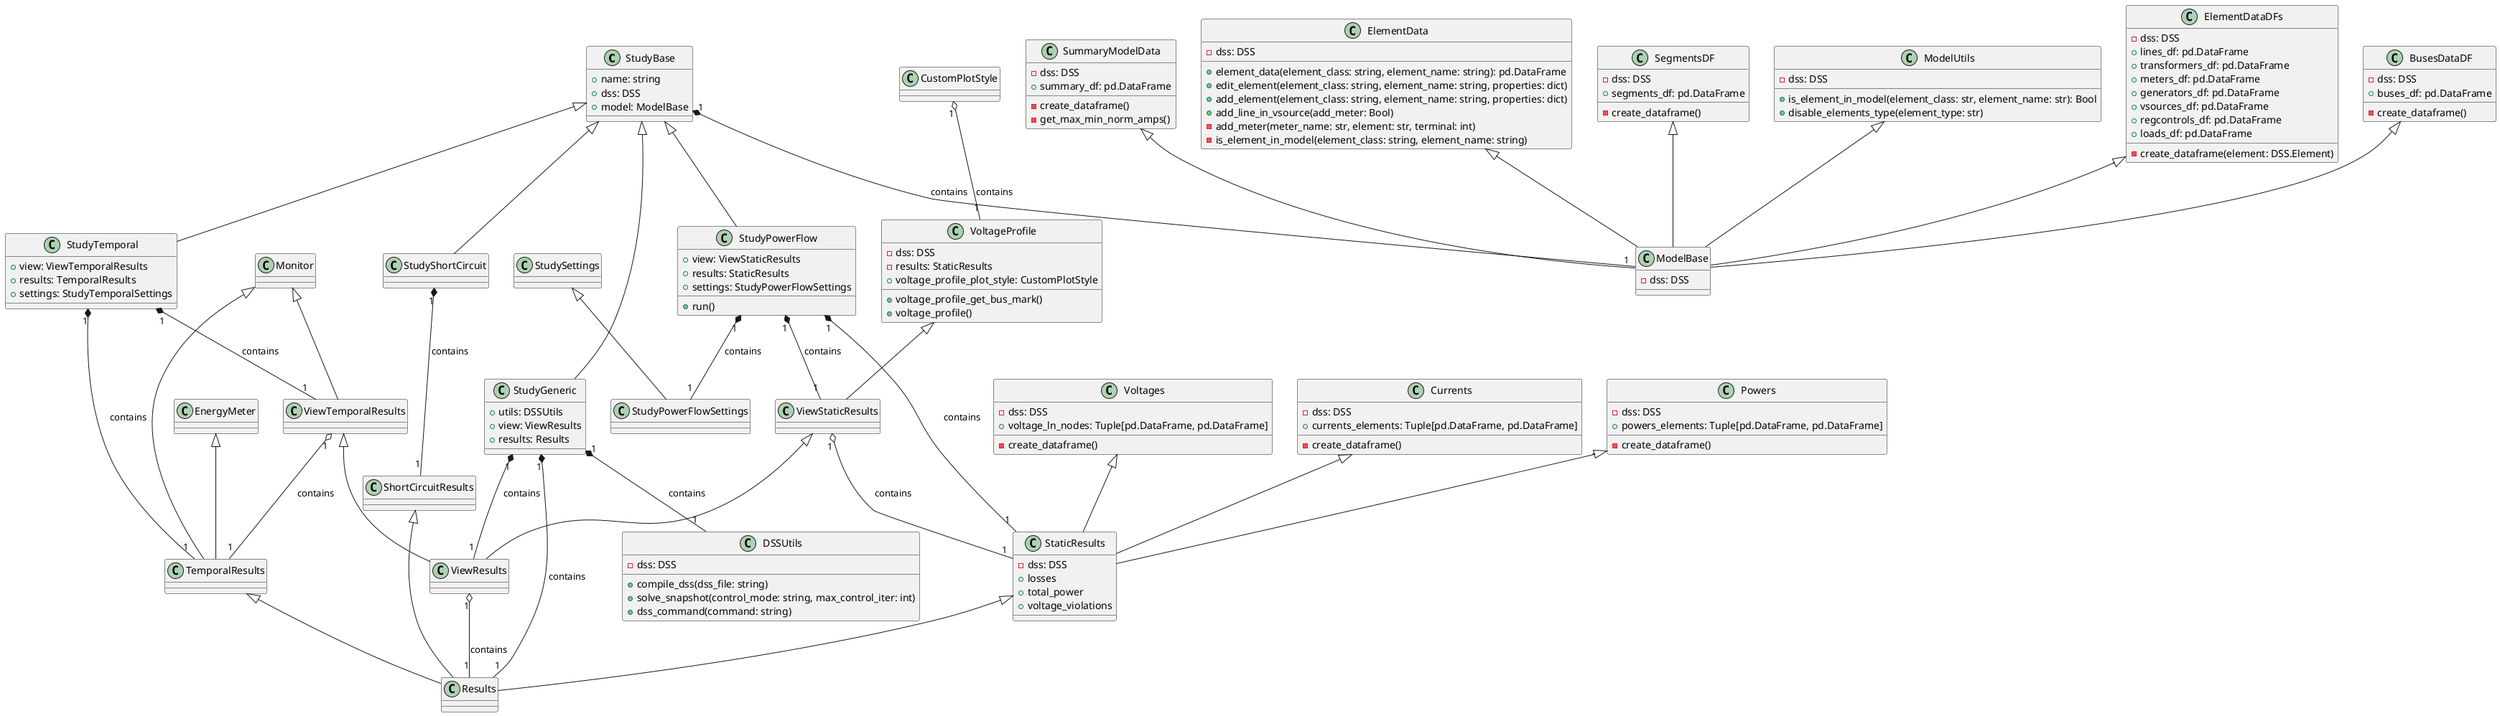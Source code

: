 @startuml
'https://plantuml.com/class-diagram

StudyBase <|-- StudyGeneric
StudyBase <|-- StudyPowerFlow
StudyBase <|-- StudyShortCircuit
StudyBase <|-- StudyTemporal

StudyBase "1" *-- "1" ModelBase : contains
ElementDataDFs <|-- ModelBase
BusesDataDF <|-- ModelBase
SummaryModelData <|-- ModelBase
ElementData <|-- ModelBase
SegmentsDF <|-- ModelBase
ModelUtils <|-- ModelBase

Voltages <|-- StaticResults
Currents <|-- StaticResults
Powers <|-- StaticResults

EnergyMeter <|-- TemporalResults
Monitor <|-- TemporalResults
Monitor <|-- ViewTemporalResults

StaticResults <|-- Results
TemporalResults <|-- Results
ShortCircuitResults <|-- Results

StudyGeneric "1" *-- "1" DSSUtils : contains
StudyGeneric "1" *-- "1" Results : contains
StudyPowerFlow "1" *-- "1" StaticResults : contains
StudyPowerFlow "1" *-- "1" StudyPowerFlowSettings : contains
StudyShortCircuit "1" *-- "1" ShortCircuitResults : contains

StudyTemporal "1" *-- "1" TemporalResults : contains
StudyTemporal "1" *-- "1" ViewTemporalResults : contains

VoltageProfile <|-- ViewStaticResults
ViewStaticResults "1" o-- "1" StaticResults : contains
ViewTemporalResults "1" o-- "1" TemporalResults : contains
StudyPowerFlow "1" *-- "1" ViewStaticResults : contains

ViewStaticResults <|-- ViewResults
ViewTemporalResults <|-- ViewResults
ViewResults "1" o-- "1" Results : contains
StudyGeneric "1" *-- "1" ViewResults : contains

StudySettings <|-- StudyPowerFlowSettings

CustomPlotStyle "1" o-- "1" VoltageProfile : contains

class DSSUtils {
    -dss: DSS

    +compile_dss(dss_file: string)
    +solve_snapshot(control_mode: string, max_control_iter: int)
    +dss_command(command: string)
}

class StudyBase {
    +name: string
    +dss: DSS
    +model: ModelBase
}

class StudyGeneric {
    +utils: DSSUtils
    +view: ViewResults
    +results: Results
}

class StudyPowerFlow {
    +view: ViewStaticResults
    +results: StaticResults
    +settings: StudyPowerFlowSettings
    +run()
}

class StudyTemporal {
    +view: ViewTemporalResults
    +results: TemporalResults
    +settings: StudyTemporalSettings
}

class ModelBase {
    -dss: DSS
}

class ElementDataDFs {
    -dss: DSS
    +lines_df: pd.DataFrame
    +transformers_df: pd.DataFrame
    +meters_df: pd.DataFrame
    +generators_df: pd.DataFrame
    +vsources_df: pd.DataFrame
    +regcontrols_df: pd.DataFrame
    +loads_df: pd.DataFrame

    -create_dataframe(element: DSS.Element)
}

class BusesDataDF {
    -dss: DSS
    +buses_df: pd.DataFrame

    -create_dataframe()
}

class SummaryModelData {
    -dss: DSS
    +summary_df: pd.DataFrame

    -create_dataframe()
    -get_max_min_norm_amps()
}

class ElementData {
    -dss: DSS
    +element_data(element_class: string, element_name: string): pd.DataFrame
    +edit_element(element_class: string, element_name: string, properties: dict)
    +add_element(element_class: string, element_name: string, properties: dict)
    +add_line_in_vsource(add_meter: Bool)
    -add_meter(meter_name: str, element: str, terminal: int)
    -is_element_in_model(element_class: string, element_name: string)
}

class SegmentsDF {
    -dss: DSS
    +segments_df: pd.DataFrame

    -create_dataframe()
}

class ModelUtils {
    -dss: DSS
    +is_element_in_model(element_class: str, element_name: str): Bool
    +disable_elements_type(element_type: str)
}

class StaticResults {
    -dss: DSS
    +losses
    +total_power
    +voltage_violations
}

class Voltages {
    -dss: DSS
    +voltage_ln_nodes: Tuple[pd.DataFrame, pd.DataFrame]

    -create_dataframe()
}

class Currents {
    -dss: DSS
    +currents_elements: Tuple[pd.DataFrame, pd.DataFrame]

    -create_dataframe()
}

class Powers {
    -dss: DSS
    +powers_elements: Tuple[pd.DataFrame, pd.DataFrame]

    -create_dataframe()
}


class VoltageProfile {
    -dss: DSS
    -results: StaticResults
    + voltage_profile_plot_style: CustomPlotStyle
    + voltage_profile_get_bus_mark()
    + voltage_profile()
}

@enduml
